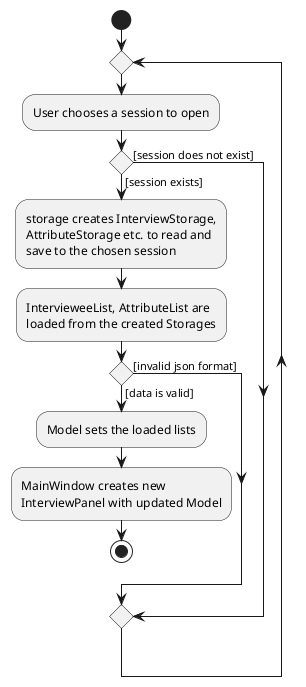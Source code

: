 @startuml
start
repeat
:User chooses a session to open;

if () then ([session does not exist])
else ([session exists])
  :storage creates InterviewStorage,
  AttributeStorage etc. to read and
  save to the chosen session;
  :IntervieweeList, AttributeList are
  loaded from the created Storages;
  if () then ([data is valid])
  :Model sets the loaded lists;
  :MainWindow creates new
  InterviewPanel with updated Model;
  stop

else ([invalid json format])
@enduml